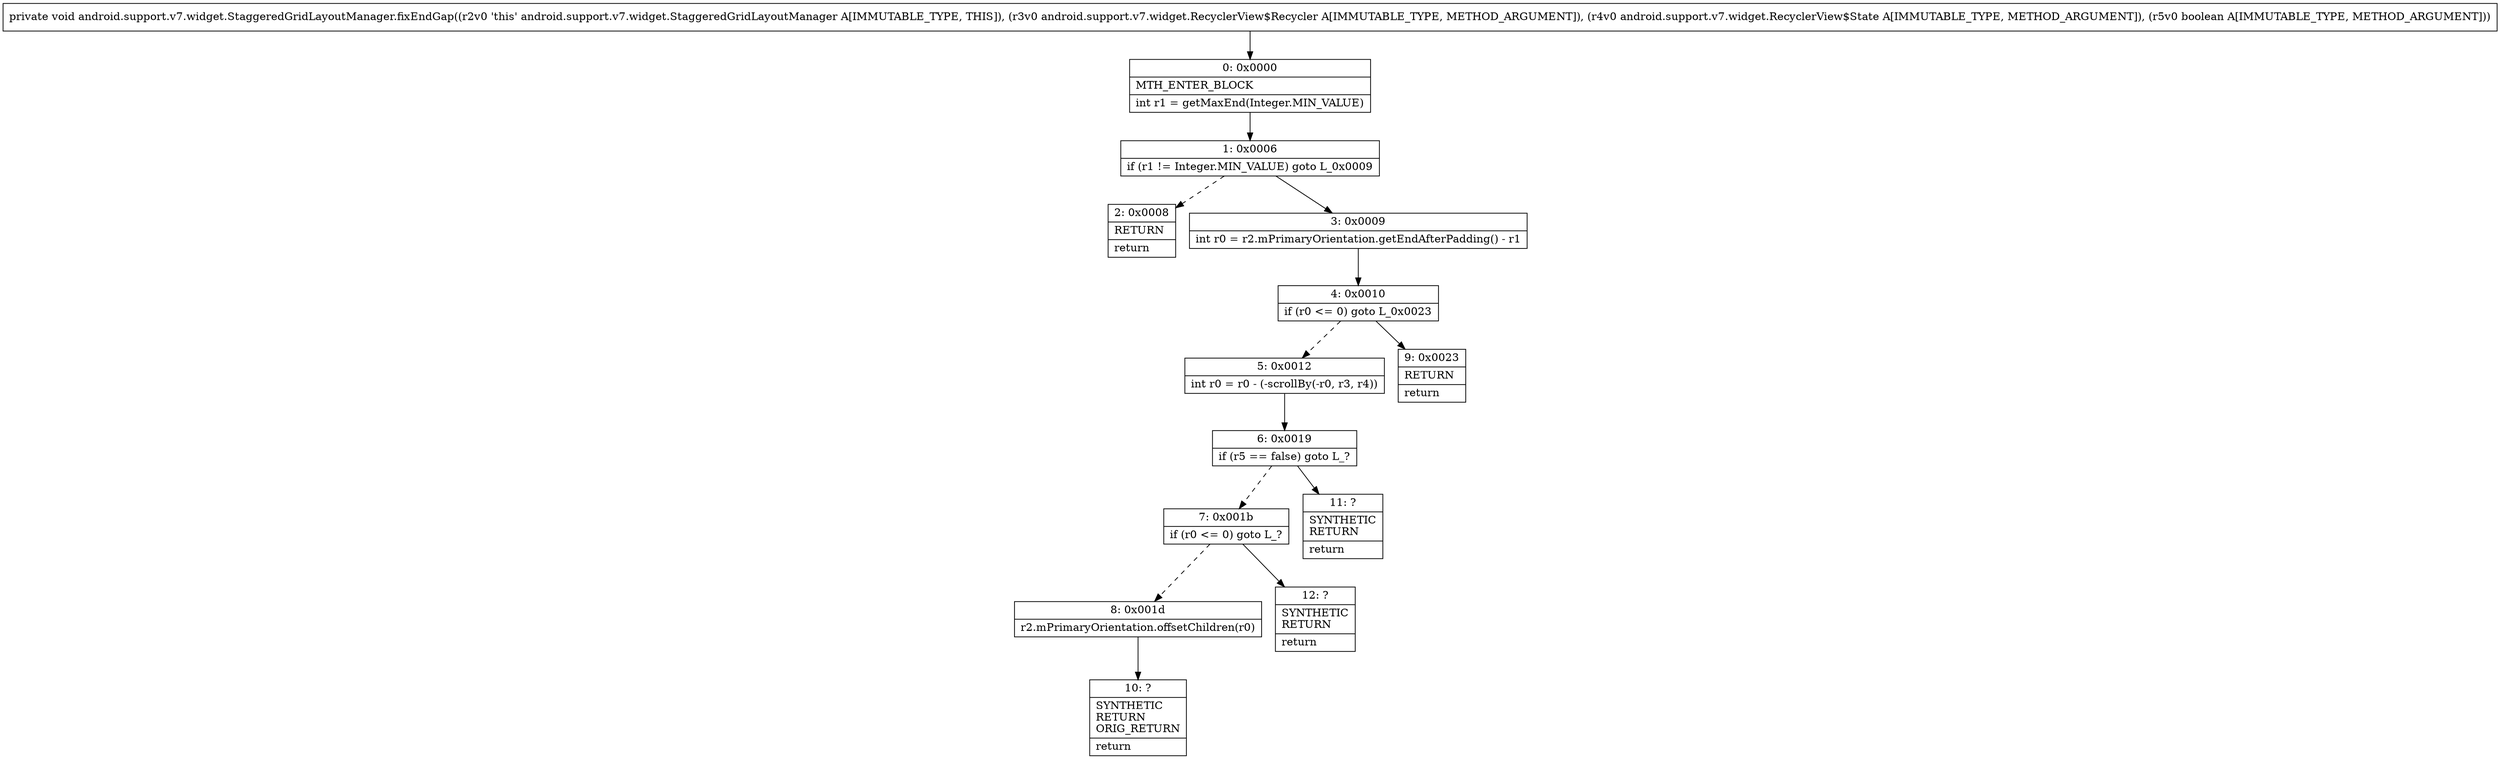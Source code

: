 digraph "CFG forandroid.support.v7.widget.StaggeredGridLayoutManager.fixEndGap(Landroid\/support\/v7\/widget\/RecyclerView$Recycler;Landroid\/support\/v7\/widget\/RecyclerView$State;Z)V" {
Node_0 [shape=record,label="{0\:\ 0x0000|MTH_ENTER_BLOCK\l|int r1 = getMaxEnd(Integer.MIN_VALUE)\l}"];
Node_1 [shape=record,label="{1\:\ 0x0006|if (r1 != Integer.MIN_VALUE) goto L_0x0009\l}"];
Node_2 [shape=record,label="{2\:\ 0x0008|RETURN\l|return\l}"];
Node_3 [shape=record,label="{3\:\ 0x0009|int r0 = r2.mPrimaryOrientation.getEndAfterPadding() \- r1\l}"];
Node_4 [shape=record,label="{4\:\ 0x0010|if (r0 \<= 0) goto L_0x0023\l}"];
Node_5 [shape=record,label="{5\:\ 0x0012|int r0 = r0 \- (\-scrollBy(\-r0, r3, r4))\l}"];
Node_6 [shape=record,label="{6\:\ 0x0019|if (r5 == false) goto L_?\l}"];
Node_7 [shape=record,label="{7\:\ 0x001b|if (r0 \<= 0) goto L_?\l}"];
Node_8 [shape=record,label="{8\:\ 0x001d|r2.mPrimaryOrientation.offsetChildren(r0)\l}"];
Node_9 [shape=record,label="{9\:\ 0x0023|RETURN\l|return\l}"];
Node_10 [shape=record,label="{10\:\ ?|SYNTHETIC\lRETURN\lORIG_RETURN\l|return\l}"];
Node_11 [shape=record,label="{11\:\ ?|SYNTHETIC\lRETURN\l|return\l}"];
Node_12 [shape=record,label="{12\:\ ?|SYNTHETIC\lRETURN\l|return\l}"];
MethodNode[shape=record,label="{private void android.support.v7.widget.StaggeredGridLayoutManager.fixEndGap((r2v0 'this' android.support.v7.widget.StaggeredGridLayoutManager A[IMMUTABLE_TYPE, THIS]), (r3v0 android.support.v7.widget.RecyclerView$Recycler A[IMMUTABLE_TYPE, METHOD_ARGUMENT]), (r4v0 android.support.v7.widget.RecyclerView$State A[IMMUTABLE_TYPE, METHOD_ARGUMENT]), (r5v0 boolean A[IMMUTABLE_TYPE, METHOD_ARGUMENT])) }"];
MethodNode -> Node_0;
Node_0 -> Node_1;
Node_1 -> Node_2[style=dashed];
Node_1 -> Node_3;
Node_3 -> Node_4;
Node_4 -> Node_5[style=dashed];
Node_4 -> Node_9;
Node_5 -> Node_6;
Node_6 -> Node_7[style=dashed];
Node_6 -> Node_11;
Node_7 -> Node_8[style=dashed];
Node_7 -> Node_12;
Node_8 -> Node_10;
}

